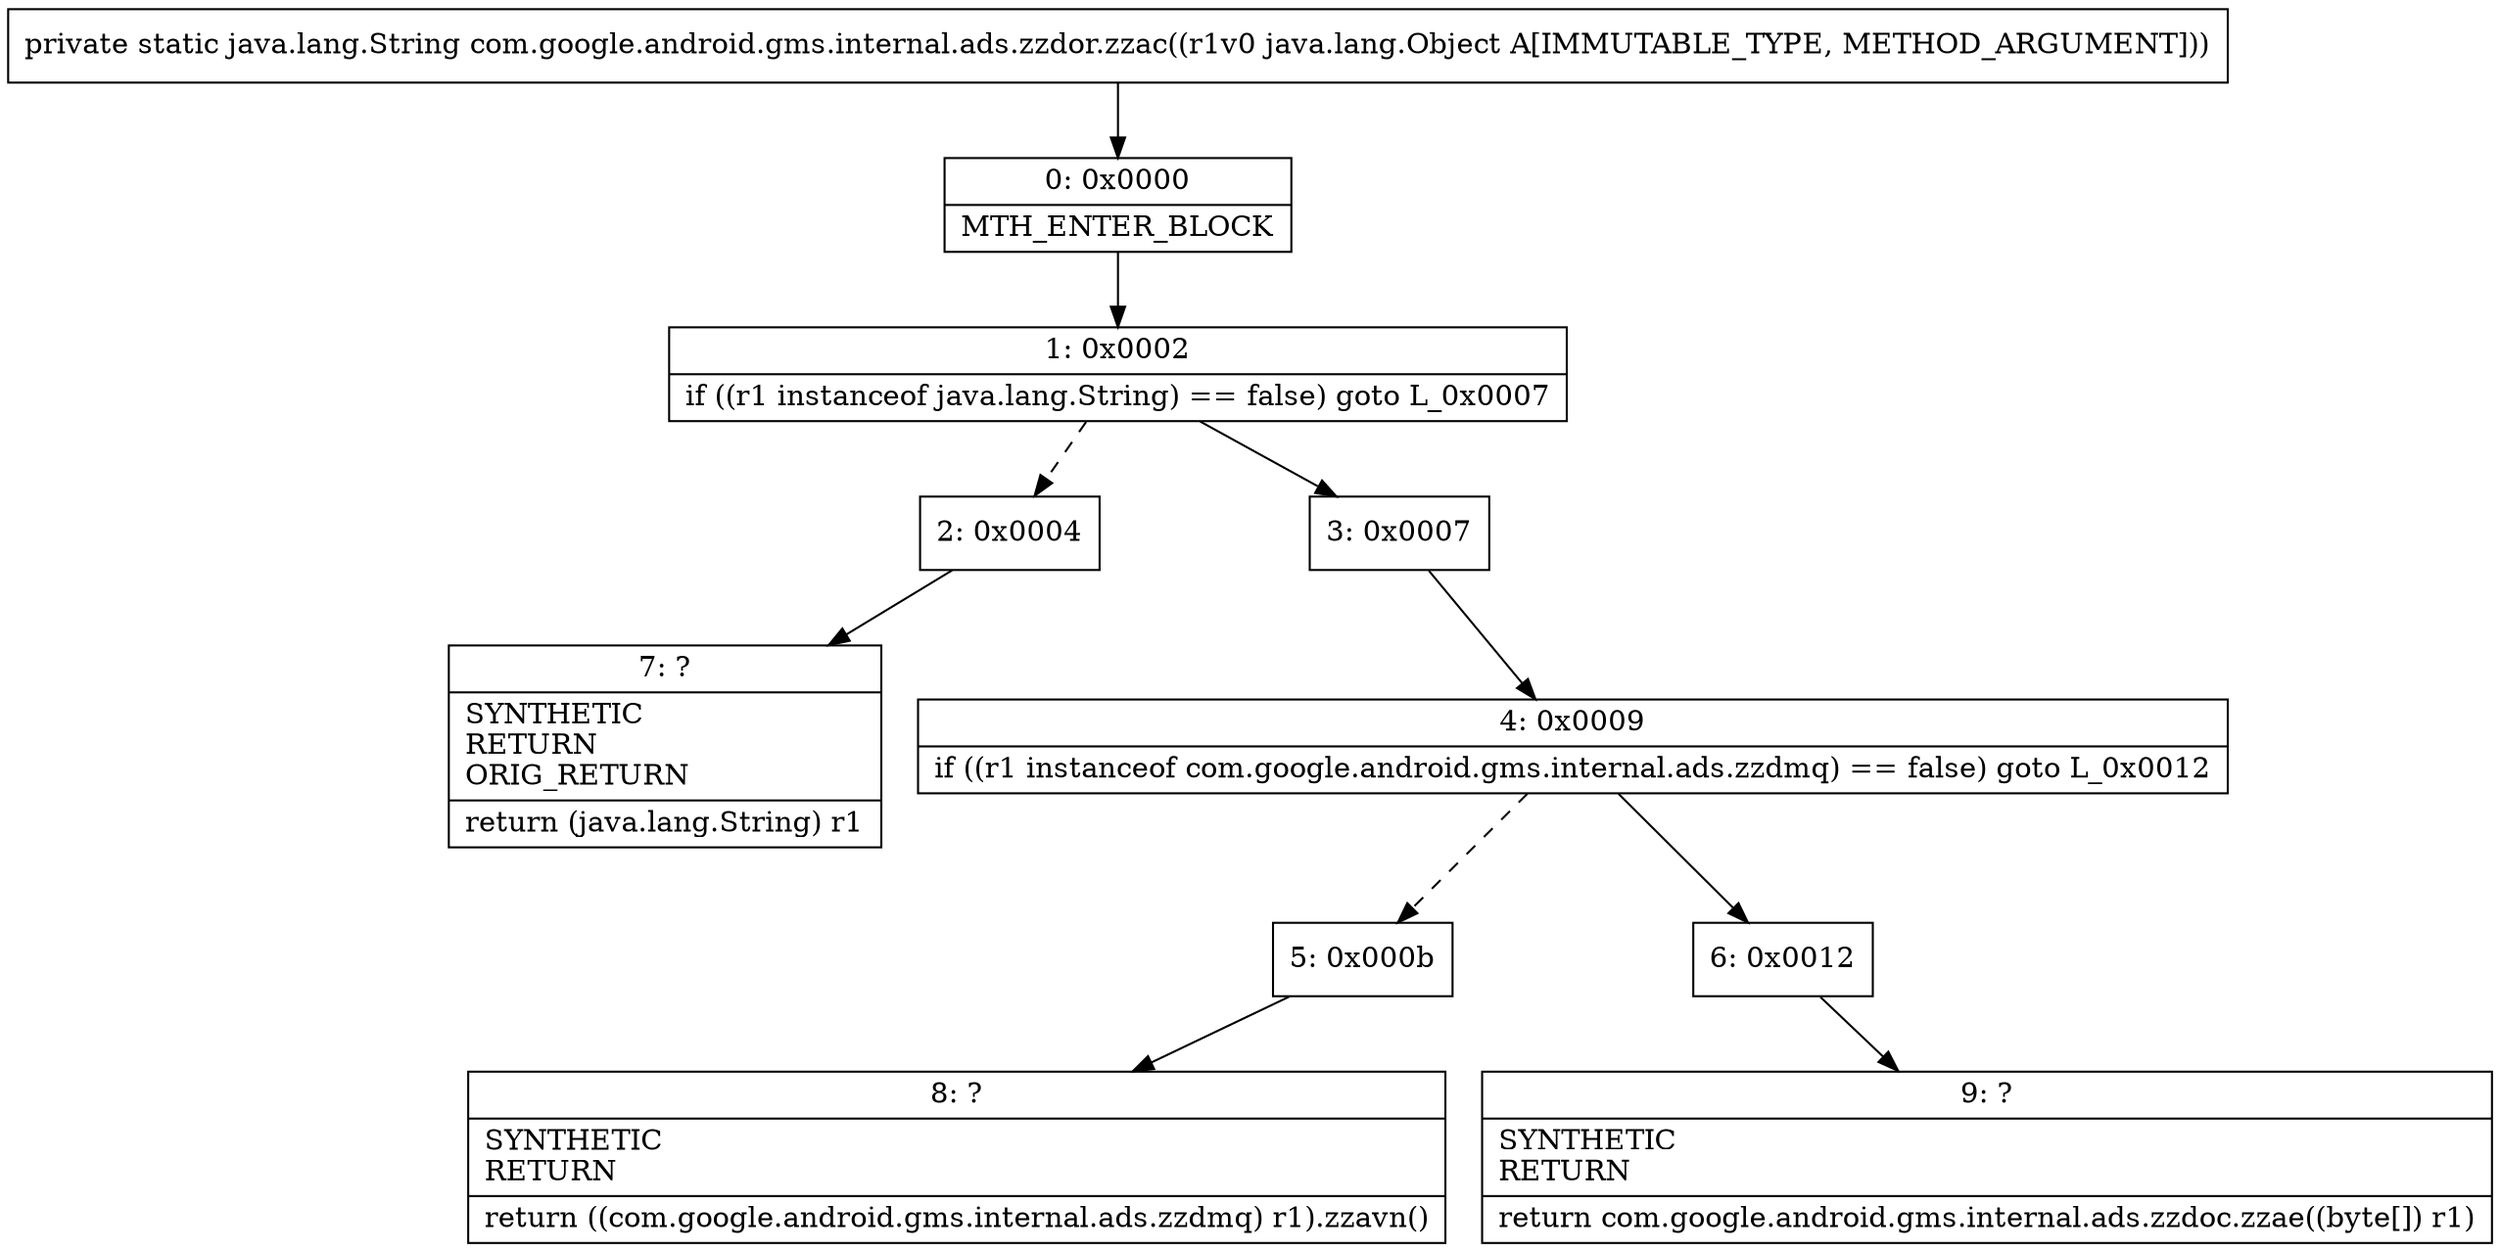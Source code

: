 digraph "CFG forcom.google.android.gms.internal.ads.zzdor.zzac(Ljava\/lang\/Object;)Ljava\/lang\/String;" {
Node_0 [shape=record,label="{0\:\ 0x0000|MTH_ENTER_BLOCK\l}"];
Node_1 [shape=record,label="{1\:\ 0x0002|if ((r1 instanceof java.lang.String) == false) goto L_0x0007\l}"];
Node_2 [shape=record,label="{2\:\ 0x0004}"];
Node_3 [shape=record,label="{3\:\ 0x0007}"];
Node_4 [shape=record,label="{4\:\ 0x0009|if ((r1 instanceof com.google.android.gms.internal.ads.zzdmq) == false) goto L_0x0012\l}"];
Node_5 [shape=record,label="{5\:\ 0x000b}"];
Node_6 [shape=record,label="{6\:\ 0x0012}"];
Node_7 [shape=record,label="{7\:\ ?|SYNTHETIC\lRETURN\lORIG_RETURN\l|return (java.lang.String) r1\l}"];
Node_8 [shape=record,label="{8\:\ ?|SYNTHETIC\lRETURN\l|return ((com.google.android.gms.internal.ads.zzdmq) r1).zzavn()\l}"];
Node_9 [shape=record,label="{9\:\ ?|SYNTHETIC\lRETURN\l|return com.google.android.gms.internal.ads.zzdoc.zzae((byte[]) r1)\l}"];
MethodNode[shape=record,label="{private static java.lang.String com.google.android.gms.internal.ads.zzdor.zzac((r1v0 java.lang.Object A[IMMUTABLE_TYPE, METHOD_ARGUMENT])) }"];
MethodNode -> Node_0;
Node_0 -> Node_1;
Node_1 -> Node_2[style=dashed];
Node_1 -> Node_3;
Node_2 -> Node_7;
Node_3 -> Node_4;
Node_4 -> Node_5[style=dashed];
Node_4 -> Node_6;
Node_5 -> Node_8;
Node_6 -> Node_9;
}

